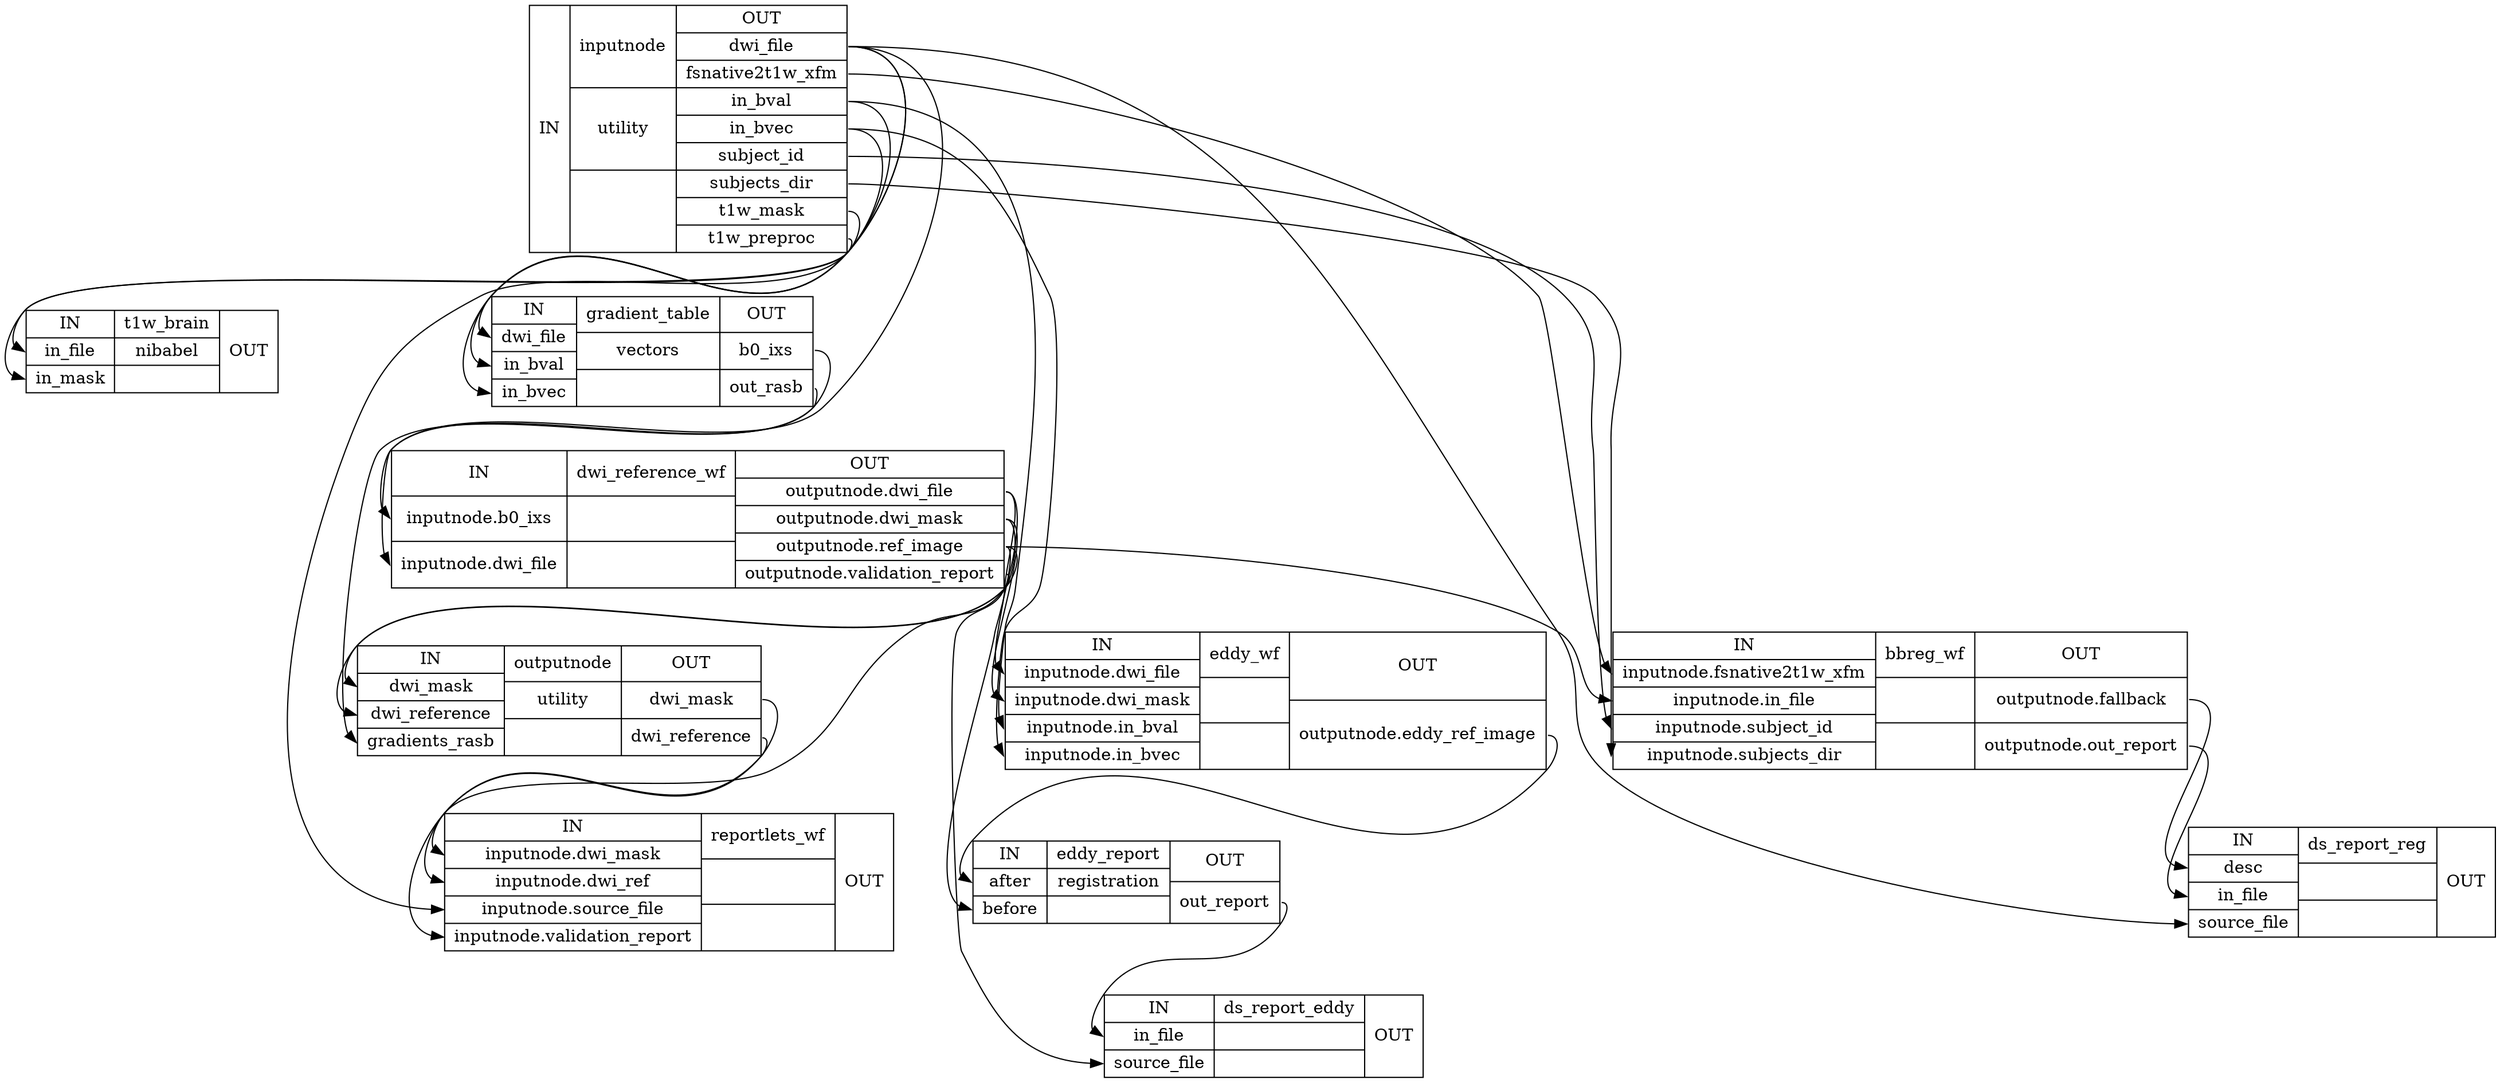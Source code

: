 digraph structs {
node [shape=record];
dwi_preproc_wfinputnode [label="{IN}|{ inputnode | utility |  }|{OUT|<outdwifile> dwi_file|<outfsnative2t1wxfm> fsnative2t1w_xfm|<outinbval> in_bval|<outinbvec> in_bvec|<outsubjectid> subject_id|<outsubjectsdir> subjects_dir|<outt1wmask> t1w_mask|<outt1wpreproc> t1w_preproc}"];
dwi_preproc_wft1w_brain [label="{IN|<ininfile> in_file|<ininmask> in_mask}|{ t1w_brain | nibabel |  }|{OUT}"];
dwi_preproc_wfgradient_table [label="{IN|<indwifile> dwi_file|<ininbval> in_bval|<ininbvec> in_bvec}|{ gradient_table | vectors |  }|{OUT|<outb0ixs> b0_ixs|<outoutrasb> out_rasb}"];
dwi_preproc_wfdwi_reference_wf [label="{IN|<ininputnodeb0ixs> inputnode.b0_ixs|<ininputnodedwifile> inputnode.dwi_file}|{ dwi_reference_wf |  |  }|{OUT|<outoutputnodedwifile> outputnode.dwi_file|<outoutputnodedwimask> outputnode.dwi_mask|<outoutputnoderefimage> outputnode.ref_image|<outoutputnodevalidationreport> outputnode.validation_report}"];
dwi_preproc_wfoutputnode [label="{IN|<indwimask> dwi_mask|<indwireference> dwi_reference|<ingradientsrasb> gradients_rasb}|{ outputnode | utility |  }|{OUT|<outdwimask> dwi_mask|<outdwireference> dwi_reference}"];
dwi_preproc_wfreportlets_wf [label="{IN|<ininputnodedwimask> inputnode.dwi_mask|<ininputnodedwiref> inputnode.dwi_ref|<ininputnodesourcefile> inputnode.source_file|<ininputnodevalidationreport> inputnode.validation_report}|{ reportlets_wf |  |  }|{OUT}"];
dwi_preproc_wfeddy_wf [label="{IN|<ininputnodedwifile> inputnode.dwi_file|<ininputnodedwimask> inputnode.dwi_mask|<ininputnodeinbval> inputnode.in_bval|<ininputnodeinbvec> inputnode.in_bvec}|{ eddy_wf |  |  }|{OUT|<outoutputnodeeddyrefimage> outputnode.eddy_ref_image}"];
dwi_preproc_wfeddy_report [label="{IN|<inafter> after|<inbefore> before}|{ eddy_report | registration |  }|{OUT|<outoutreport> out_report}"];
dwi_preproc_wfds_report_eddy [label="{IN|<ininfile> in_file|<insourcefile> source_file}|{ ds_report_eddy |  |  }|{OUT}"];
dwi_preproc_wfbbreg_wf [label="{IN|<ininputnodefsnative2t1wxfm> inputnode.fsnative2t1w_xfm|<ininputnodeinfile> inputnode.in_file|<ininputnodesubjectid> inputnode.subject_id|<ininputnodesubjectsdir> inputnode.subjects_dir}|{ bbreg_wf |  |  }|{OUT|<outoutputnodefallback> outputnode.fallback|<outoutputnodeoutreport> outputnode.out_report}"];
dwi_preproc_wfds_report_reg [label="{IN|<indesc> desc|<ininfile> in_file|<insourcefile> source_file}|{ ds_report_reg |  |  }|{OUT}"];
dwi_preproc_wfbbreg_wf:outoutputnodefallback:e -> dwi_preproc_wfds_report_reg:indesc:w;
dwi_preproc_wfbbreg_wf:outoutputnodeoutreport:e -> dwi_preproc_wfds_report_reg:ininfile:w;
dwi_preproc_wfdwi_reference_wf:outoutputnodedwifile:e -> dwi_preproc_wfds_report_eddy:insourcefile:w;
dwi_preproc_wfdwi_reference_wf:outoutputnodedwifile:e -> dwi_preproc_wfeddy_wf:ininputnodedwifile:w;
dwi_preproc_wfdwi_reference_wf:outoutputnodedwimask:e -> dwi_preproc_wfeddy_wf:ininputnodedwimask:w;
dwi_preproc_wfdwi_reference_wf:outoutputnodedwimask:e -> dwi_preproc_wfoutputnode:indwimask:w;
dwi_preproc_wfdwi_reference_wf:outoutputnoderefimage:e -> dwi_preproc_wfbbreg_wf:ininputnodeinfile:w;
dwi_preproc_wfdwi_reference_wf:outoutputnoderefimage:e -> dwi_preproc_wfeddy_report:inbefore:w;
dwi_preproc_wfdwi_reference_wf:outoutputnoderefimage:e -> dwi_preproc_wfoutputnode:indwireference:w;
dwi_preproc_wfdwi_reference_wf:outoutputnodevalidationreport:e -> dwi_preproc_wfreportlets_wf:ininputnodevalidationreport:w;
dwi_preproc_wfeddy_report:outoutreport:e -> dwi_preproc_wfds_report_eddy:ininfile:w;
dwi_preproc_wfeddy_wf:outoutputnodeeddyrefimage:e -> dwi_preproc_wfeddy_report:inafter:w;
dwi_preproc_wfgradient_table:outb0ixs:e -> dwi_preproc_wfdwi_reference_wf:ininputnodeb0ixs:w;
dwi_preproc_wfgradient_table:outoutrasb:e -> dwi_preproc_wfoutputnode:ingradientsrasb:w;
dwi_preproc_wfinputnode:outdwifile:e -> dwi_preproc_wfds_report_reg:insourcefile:w;
dwi_preproc_wfinputnode:outdwifile:e -> dwi_preproc_wfdwi_reference_wf:ininputnodedwifile:w;
dwi_preproc_wfinputnode:outdwifile:e -> dwi_preproc_wfgradient_table:indwifile:w;
dwi_preproc_wfinputnode:outdwifile:e -> dwi_preproc_wfreportlets_wf:ininputnodesourcefile:w;
dwi_preproc_wfinputnode:outfsnative2t1wxfm:e -> dwi_preproc_wfbbreg_wf:ininputnodefsnative2t1wxfm:w;
dwi_preproc_wfinputnode:outinbval:e -> dwi_preproc_wfeddy_wf:ininputnodeinbval:w;
dwi_preproc_wfinputnode:outinbval:e -> dwi_preproc_wfgradient_table:ininbval:w;
dwi_preproc_wfinputnode:outinbvec:e -> dwi_preproc_wfeddy_wf:ininputnodeinbvec:w;
dwi_preproc_wfinputnode:outinbvec:e -> dwi_preproc_wfgradient_table:ininbvec:w;
dwi_preproc_wfinputnode:outsubjectid:e -> dwi_preproc_wfbbreg_wf:ininputnodesubjectid:w;
dwi_preproc_wfinputnode:outsubjectsdir:e -> dwi_preproc_wfbbreg_wf:ininputnodesubjectsdir:w;
dwi_preproc_wfinputnode:outt1wmask:e -> dwi_preproc_wft1w_brain:ininmask:w;
dwi_preproc_wfinputnode:outt1wpreproc:e -> dwi_preproc_wft1w_brain:ininfile:w;
dwi_preproc_wfoutputnode:outdwimask:e -> dwi_preproc_wfreportlets_wf:ininputnodedwimask:w;
dwi_preproc_wfoutputnode:outdwireference:e -> dwi_preproc_wfreportlets_wf:ininputnodedwiref:w;
}